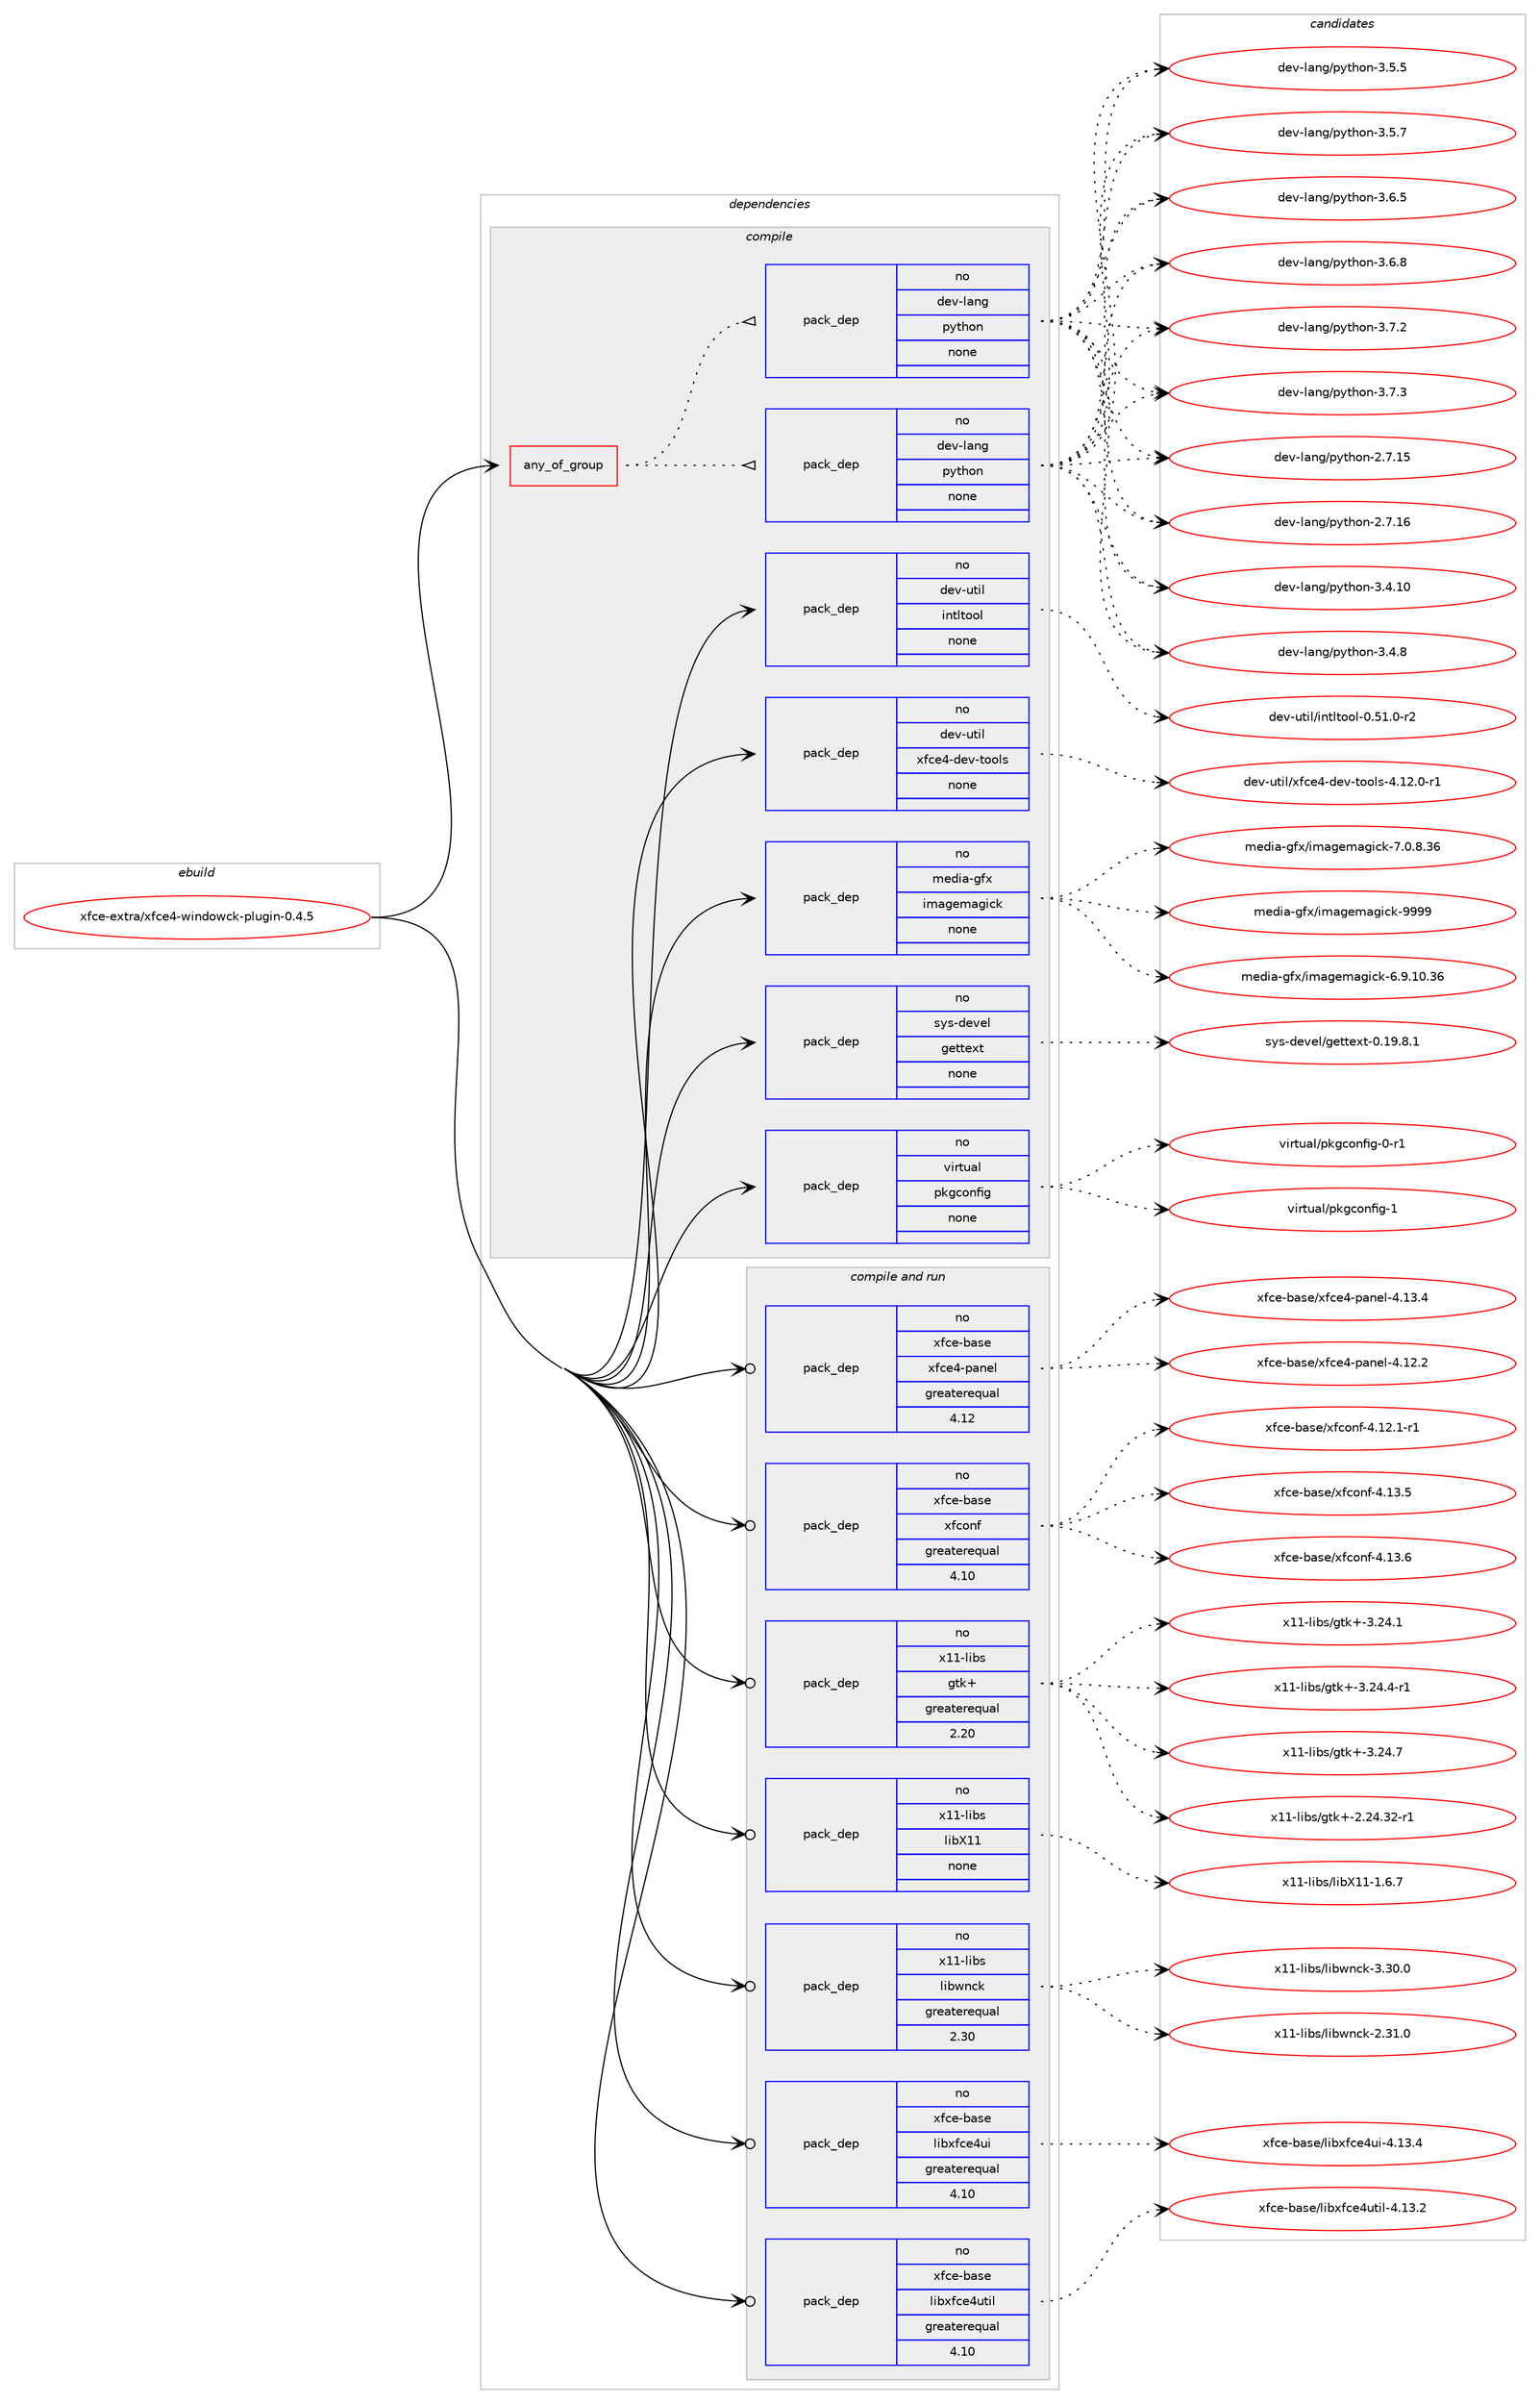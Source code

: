 digraph prolog {

# *************
# Graph options
# *************

newrank=true;
concentrate=true;
compound=true;
graph [rankdir=LR,fontname=Helvetica,fontsize=10,ranksep=1.5];#, ranksep=2.5, nodesep=0.2];
edge  [arrowhead=vee];
node  [fontname=Helvetica,fontsize=10];

# **********
# The ebuild
# **********

subgraph cluster_leftcol {
color=gray;
rank=same;
label=<<i>ebuild</i>>;
id [label="xfce-extra/xfce4-windowck-plugin-0.4.5", color=red, width=4, href="../xfce-extra/xfce4-windowck-plugin-0.4.5.svg"];
}

# ****************
# The dependencies
# ****************

subgraph cluster_midcol {
color=gray;
label=<<i>dependencies</i>>;
subgraph cluster_compile {
fillcolor="#eeeeee";
style=filled;
label=<<i>compile</i>>;
subgraph any16 {
dependency2072 [label=<<TABLE BORDER="0" CELLBORDER="1" CELLSPACING="0" CELLPADDING="4"><TR><TD CELLPADDING="10">any_of_group</TD></TR></TABLE>>, shape=none, color=red];subgraph pack1966 {
dependency2073 [label=<<TABLE BORDER="0" CELLBORDER="1" CELLSPACING="0" CELLPADDING="4" WIDTH="220"><TR><TD ROWSPAN="6" CELLPADDING="30">pack_dep</TD></TR><TR><TD WIDTH="110">no</TD></TR><TR><TD>dev-lang</TD></TR><TR><TD>python</TD></TR><TR><TD>none</TD></TR><TR><TD></TD></TR></TABLE>>, shape=none, color=blue];
}
dependency2072:e -> dependency2073:w [weight=20,style="dotted",arrowhead="oinv"];
subgraph pack1967 {
dependency2074 [label=<<TABLE BORDER="0" CELLBORDER="1" CELLSPACING="0" CELLPADDING="4" WIDTH="220"><TR><TD ROWSPAN="6" CELLPADDING="30">pack_dep</TD></TR><TR><TD WIDTH="110">no</TD></TR><TR><TD>dev-lang</TD></TR><TR><TD>python</TD></TR><TR><TD>none</TD></TR><TR><TD></TD></TR></TABLE>>, shape=none, color=blue];
}
dependency2072:e -> dependency2074:w [weight=20,style="dotted",arrowhead="oinv"];
}
id:e -> dependency2072:w [weight=20,style="solid",arrowhead="vee"];
subgraph pack1968 {
dependency2075 [label=<<TABLE BORDER="0" CELLBORDER="1" CELLSPACING="0" CELLPADDING="4" WIDTH="220"><TR><TD ROWSPAN="6" CELLPADDING="30">pack_dep</TD></TR><TR><TD WIDTH="110">no</TD></TR><TR><TD>dev-util</TD></TR><TR><TD>intltool</TD></TR><TR><TD>none</TD></TR><TR><TD></TD></TR></TABLE>>, shape=none, color=blue];
}
id:e -> dependency2075:w [weight=20,style="solid",arrowhead="vee"];
subgraph pack1969 {
dependency2076 [label=<<TABLE BORDER="0" CELLBORDER="1" CELLSPACING="0" CELLPADDING="4" WIDTH="220"><TR><TD ROWSPAN="6" CELLPADDING="30">pack_dep</TD></TR><TR><TD WIDTH="110">no</TD></TR><TR><TD>dev-util</TD></TR><TR><TD>xfce4-dev-tools</TD></TR><TR><TD>none</TD></TR><TR><TD></TD></TR></TABLE>>, shape=none, color=blue];
}
id:e -> dependency2076:w [weight=20,style="solid",arrowhead="vee"];
subgraph pack1970 {
dependency2077 [label=<<TABLE BORDER="0" CELLBORDER="1" CELLSPACING="0" CELLPADDING="4" WIDTH="220"><TR><TD ROWSPAN="6" CELLPADDING="30">pack_dep</TD></TR><TR><TD WIDTH="110">no</TD></TR><TR><TD>media-gfx</TD></TR><TR><TD>imagemagick</TD></TR><TR><TD>none</TD></TR><TR><TD></TD></TR></TABLE>>, shape=none, color=blue];
}
id:e -> dependency2077:w [weight=20,style="solid",arrowhead="vee"];
subgraph pack1971 {
dependency2078 [label=<<TABLE BORDER="0" CELLBORDER="1" CELLSPACING="0" CELLPADDING="4" WIDTH="220"><TR><TD ROWSPAN="6" CELLPADDING="30">pack_dep</TD></TR><TR><TD WIDTH="110">no</TD></TR><TR><TD>sys-devel</TD></TR><TR><TD>gettext</TD></TR><TR><TD>none</TD></TR><TR><TD></TD></TR></TABLE>>, shape=none, color=blue];
}
id:e -> dependency2078:w [weight=20,style="solid",arrowhead="vee"];
subgraph pack1972 {
dependency2079 [label=<<TABLE BORDER="0" CELLBORDER="1" CELLSPACING="0" CELLPADDING="4" WIDTH="220"><TR><TD ROWSPAN="6" CELLPADDING="30">pack_dep</TD></TR><TR><TD WIDTH="110">no</TD></TR><TR><TD>virtual</TD></TR><TR><TD>pkgconfig</TD></TR><TR><TD>none</TD></TR><TR><TD></TD></TR></TABLE>>, shape=none, color=blue];
}
id:e -> dependency2079:w [weight=20,style="solid",arrowhead="vee"];
}
subgraph cluster_compileandrun {
fillcolor="#eeeeee";
style=filled;
label=<<i>compile and run</i>>;
subgraph pack1973 {
dependency2080 [label=<<TABLE BORDER="0" CELLBORDER="1" CELLSPACING="0" CELLPADDING="4" WIDTH="220"><TR><TD ROWSPAN="6" CELLPADDING="30">pack_dep</TD></TR><TR><TD WIDTH="110">no</TD></TR><TR><TD>x11-libs</TD></TR><TR><TD>gtk+</TD></TR><TR><TD>greaterequal</TD></TR><TR><TD>2.20</TD></TR></TABLE>>, shape=none, color=blue];
}
id:e -> dependency2080:w [weight=20,style="solid",arrowhead="odotvee"];
subgraph pack1974 {
dependency2081 [label=<<TABLE BORDER="0" CELLBORDER="1" CELLSPACING="0" CELLPADDING="4" WIDTH="220"><TR><TD ROWSPAN="6" CELLPADDING="30">pack_dep</TD></TR><TR><TD WIDTH="110">no</TD></TR><TR><TD>x11-libs</TD></TR><TR><TD>libX11</TD></TR><TR><TD>none</TD></TR><TR><TD></TD></TR></TABLE>>, shape=none, color=blue];
}
id:e -> dependency2081:w [weight=20,style="solid",arrowhead="odotvee"];
subgraph pack1975 {
dependency2082 [label=<<TABLE BORDER="0" CELLBORDER="1" CELLSPACING="0" CELLPADDING="4" WIDTH="220"><TR><TD ROWSPAN="6" CELLPADDING="30">pack_dep</TD></TR><TR><TD WIDTH="110">no</TD></TR><TR><TD>x11-libs</TD></TR><TR><TD>libwnck</TD></TR><TR><TD>greaterequal</TD></TR><TR><TD>2.30</TD></TR></TABLE>>, shape=none, color=blue];
}
id:e -> dependency2082:w [weight=20,style="solid",arrowhead="odotvee"];
subgraph pack1976 {
dependency2083 [label=<<TABLE BORDER="0" CELLBORDER="1" CELLSPACING="0" CELLPADDING="4" WIDTH="220"><TR><TD ROWSPAN="6" CELLPADDING="30">pack_dep</TD></TR><TR><TD WIDTH="110">no</TD></TR><TR><TD>xfce-base</TD></TR><TR><TD>libxfce4ui</TD></TR><TR><TD>greaterequal</TD></TR><TR><TD>4.10</TD></TR></TABLE>>, shape=none, color=blue];
}
id:e -> dependency2083:w [weight=20,style="solid",arrowhead="odotvee"];
subgraph pack1977 {
dependency2084 [label=<<TABLE BORDER="0" CELLBORDER="1" CELLSPACING="0" CELLPADDING="4" WIDTH="220"><TR><TD ROWSPAN="6" CELLPADDING="30">pack_dep</TD></TR><TR><TD WIDTH="110">no</TD></TR><TR><TD>xfce-base</TD></TR><TR><TD>libxfce4util</TD></TR><TR><TD>greaterequal</TD></TR><TR><TD>4.10</TD></TR></TABLE>>, shape=none, color=blue];
}
id:e -> dependency2084:w [weight=20,style="solid",arrowhead="odotvee"];
subgraph pack1978 {
dependency2085 [label=<<TABLE BORDER="0" CELLBORDER="1" CELLSPACING="0" CELLPADDING="4" WIDTH="220"><TR><TD ROWSPAN="6" CELLPADDING="30">pack_dep</TD></TR><TR><TD WIDTH="110">no</TD></TR><TR><TD>xfce-base</TD></TR><TR><TD>xfce4-panel</TD></TR><TR><TD>greaterequal</TD></TR><TR><TD>4.12</TD></TR></TABLE>>, shape=none, color=blue];
}
id:e -> dependency2085:w [weight=20,style="solid",arrowhead="odotvee"];
subgraph pack1979 {
dependency2086 [label=<<TABLE BORDER="0" CELLBORDER="1" CELLSPACING="0" CELLPADDING="4" WIDTH="220"><TR><TD ROWSPAN="6" CELLPADDING="30">pack_dep</TD></TR><TR><TD WIDTH="110">no</TD></TR><TR><TD>xfce-base</TD></TR><TR><TD>xfconf</TD></TR><TR><TD>greaterequal</TD></TR><TR><TD>4.10</TD></TR></TABLE>>, shape=none, color=blue];
}
id:e -> dependency2086:w [weight=20,style="solid",arrowhead="odotvee"];
}
subgraph cluster_run {
fillcolor="#eeeeee";
style=filled;
label=<<i>run</i>>;
}
}

# **************
# The candidates
# **************

subgraph cluster_choices {
rank=same;
color=gray;
label=<<i>candidates</i>>;

subgraph choice1966 {
color=black;
nodesep=1;
choice10010111845108971101034711212111610411111045504655464953 [label="dev-lang/python-2.7.15", color=red, width=4,href="../dev-lang/python-2.7.15.svg"];
choice10010111845108971101034711212111610411111045504655464954 [label="dev-lang/python-2.7.16", color=red, width=4,href="../dev-lang/python-2.7.16.svg"];
choice10010111845108971101034711212111610411111045514652464948 [label="dev-lang/python-3.4.10", color=red, width=4,href="../dev-lang/python-3.4.10.svg"];
choice100101118451089711010347112121116104111110455146524656 [label="dev-lang/python-3.4.8", color=red, width=4,href="../dev-lang/python-3.4.8.svg"];
choice100101118451089711010347112121116104111110455146534653 [label="dev-lang/python-3.5.5", color=red, width=4,href="../dev-lang/python-3.5.5.svg"];
choice100101118451089711010347112121116104111110455146534655 [label="dev-lang/python-3.5.7", color=red, width=4,href="../dev-lang/python-3.5.7.svg"];
choice100101118451089711010347112121116104111110455146544653 [label="dev-lang/python-3.6.5", color=red, width=4,href="../dev-lang/python-3.6.5.svg"];
choice100101118451089711010347112121116104111110455146544656 [label="dev-lang/python-3.6.8", color=red, width=4,href="../dev-lang/python-3.6.8.svg"];
choice100101118451089711010347112121116104111110455146554650 [label="dev-lang/python-3.7.2", color=red, width=4,href="../dev-lang/python-3.7.2.svg"];
choice100101118451089711010347112121116104111110455146554651 [label="dev-lang/python-3.7.3", color=red, width=4,href="../dev-lang/python-3.7.3.svg"];
dependency2073:e -> choice10010111845108971101034711212111610411111045504655464953:w [style=dotted,weight="100"];
dependency2073:e -> choice10010111845108971101034711212111610411111045504655464954:w [style=dotted,weight="100"];
dependency2073:e -> choice10010111845108971101034711212111610411111045514652464948:w [style=dotted,weight="100"];
dependency2073:e -> choice100101118451089711010347112121116104111110455146524656:w [style=dotted,weight="100"];
dependency2073:e -> choice100101118451089711010347112121116104111110455146534653:w [style=dotted,weight="100"];
dependency2073:e -> choice100101118451089711010347112121116104111110455146534655:w [style=dotted,weight="100"];
dependency2073:e -> choice100101118451089711010347112121116104111110455146544653:w [style=dotted,weight="100"];
dependency2073:e -> choice100101118451089711010347112121116104111110455146544656:w [style=dotted,weight="100"];
dependency2073:e -> choice100101118451089711010347112121116104111110455146554650:w [style=dotted,weight="100"];
dependency2073:e -> choice100101118451089711010347112121116104111110455146554651:w [style=dotted,weight="100"];
}
subgraph choice1967 {
color=black;
nodesep=1;
choice10010111845108971101034711212111610411111045504655464953 [label="dev-lang/python-2.7.15", color=red, width=4,href="../dev-lang/python-2.7.15.svg"];
choice10010111845108971101034711212111610411111045504655464954 [label="dev-lang/python-2.7.16", color=red, width=4,href="../dev-lang/python-2.7.16.svg"];
choice10010111845108971101034711212111610411111045514652464948 [label="dev-lang/python-3.4.10", color=red, width=4,href="../dev-lang/python-3.4.10.svg"];
choice100101118451089711010347112121116104111110455146524656 [label="dev-lang/python-3.4.8", color=red, width=4,href="../dev-lang/python-3.4.8.svg"];
choice100101118451089711010347112121116104111110455146534653 [label="dev-lang/python-3.5.5", color=red, width=4,href="../dev-lang/python-3.5.5.svg"];
choice100101118451089711010347112121116104111110455146534655 [label="dev-lang/python-3.5.7", color=red, width=4,href="../dev-lang/python-3.5.7.svg"];
choice100101118451089711010347112121116104111110455146544653 [label="dev-lang/python-3.6.5", color=red, width=4,href="../dev-lang/python-3.6.5.svg"];
choice100101118451089711010347112121116104111110455146544656 [label="dev-lang/python-3.6.8", color=red, width=4,href="../dev-lang/python-3.6.8.svg"];
choice100101118451089711010347112121116104111110455146554650 [label="dev-lang/python-3.7.2", color=red, width=4,href="../dev-lang/python-3.7.2.svg"];
choice100101118451089711010347112121116104111110455146554651 [label="dev-lang/python-3.7.3", color=red, width=4,href="../dev-lang/python-3.7.3.svg"];
dependency2074:e -> choice10010111845108971101034711212111610411111045504655464953:w [style=dotted,weight="100"];
dependency2074:e -> choice10010111845108971101034711212111610411111045504655464954:w [style=dotted,weight="100"];
dependency2074:e -> choice10010111845108971101034711212111610411111045514652464948:w [style=dotted,weight="100"];
dependency2074:e -> choice100101118451089711010347112121116104111110455146524656:w [style=dotted,weight="100"];
dependency2074:e -> choice100101118451089711010347112121116104111110455146534653:w [style=dotted,weight="100"];
dependency2074:e -> choice100101118451089711010347112121116104111110455146534655:w [style=dotted,weight="100"];
dependency2074:e -> choice100101118451089711010347112121116104111110455146544653:w [style=dotted,weight="100"];
dependency2074:e -> choice100101118451089711010347112121116104111110455146544656:w [style=dotted,weight="100"];
dependency2074:e -> choice100101118451089711010347112121116104111110455146554650:w [style=dotted,weight="100"];
dependency2074:e -> choice100101118451089711010347112121116104111110455146554651:w [style=dotted,weight="100"];
}
subgraph choice1968 {
color=black;
nodesep=1;
choice1001011184511711610510847105110116108116111111108454846534946484511450 [label="dev-util/intltool-0.51.0-r2", color=red, width=4,href="../dev-util/intltool-0.51.0-r2.svg"];
dependency2075:e -> choice1001011184511711610510847105110116108116111111108454846534946484511450:w [style=dotted,weight="100"];
}
subgraph choice1969 {
color=black;
nodesep=1;
choice100101118451171161051084712010299101524510010111845116111111108115455246495046484511449 [label="dev-util/xfce4-dev-tools-4.12.0-r1", color=red, width=4,href="../dev-util/xfce4-dev-tools-4.12.0-r1.svg"];
dependency2076:e -> choice100101118451171161051084712010299101524510010111845116111111108115455246495046484511449:w [style=dotted,weight="100"];
}
subgraph choice1970 {
color=black;
nodesep=1;
choice10910110010597451031021204710510997103101109971031059910745544657464948465154 [label="media-gfx/imagemagick-6.9.10.36", color=red, width=4,href="../media-gfx/imagemagick-6.9.10.36.svg"];
choice109101100105974510310212047105109971031011099710310599107455546484656465154 [label="media-gfx/imagemagick-7.0.8.36", color=red, width=4,href="../media-gfx/imagemagick-7.0.8.36.svg"];
choice1091011001059745103102120471051099710310110997103105991074557575757 [label="media-gfx/imagemagick-9999", color=red, width=4,href="../media-gfx/imagemagick-9999.svg"];
dependency2077:e -> choice10910110010597451031021204710510997103101109971031059910745544657464948465154:w [style=dotted,weight="100"];
dependency2077:e -> choice109101100105974510310212047105109971031011099710310599107455546484656465154:w [style=dotted,weight="100"];
dependency2077:e -> choice1091011001059745103102120471051099710310110997103105991074557575757:w [style=dotted,weight="100"];
}
subgraph choice1971 {
color=black;
nodesep=1;
choice1151211154510010111810110847103101116116101120116454846495746564649 [label="sys-devel/gettext-0.19.8.1", color=red, width=4,href="../sys-devel/gettext-0.19.8.1.svg"];
dependency2078:e -> choice1151211154510010111810110847103101116116101120116454846495746564649:w [style=dotted,weight="100"];
}
subgraph choice1972 {
color=black;
nodesep=1;
choice11810511411611797108471121071039911111010210510345484511449 [label="virtual/pkgconfig-0-r1", color=red, width=4,href="../virtual/pkgconfig-0-r1.svg"];
choice1181051141161179710847112107103991111101021051034549 [label="virtual/pkgconfig-1", color=red, width=4,href="../virtual/pkgconfig-1.svg"];
dependency2079:e -> choice11810511411611797108471121071039911111010210510345484511449:w [style=dotted,weight="100"];
dependency2079:e -> choice1181051141161179710847112107103991111101021051034549:w [style=dotted,weight="100"];
}
subgraph choice1973 {
color=black;
nodesep=1;
choice12049494510810598115471031161074345504650524651504511449 [label="x11-libs/gtk+-2.24.32-r1", color=red, width=4,href="../x11-libs/gtk+-2.24.32-r1.svg"];
choice12049494510810598115471031161074345514650524649 [label="x11-libs/gtk+-3.24.1", color=red, width=4,href="../x11-libs/gtk+-3.24.1.svg"];
choice120494945108105981154710311610743455146505246524511449 [label="x11-libs/gtk+-3.24.4-r1", color=red, width=4,href="../x11-libs/gtk+-3.24.4-r1.svg"];
choice12049494510810598115471031161074345514650524655 [label="x11-libs/gtk+-3.24.7", color=red, width=4,href="../x11-libs/gtk+-3.24.7.svg"];
dependency2080:e -> choice12049494510810598115471031161074345504650524651504511449:w [style=dotted,weight="100"];
dependency2080:e -> choice12049494510810598115471031161074345514650524649:w [style=dotted,weight="100"];
dependency2080:e -> choice120494945108105981154710311610743455146505246524511449:w [style=dotted,weight="100"];
dependency2080:e -> choice12049494510810598115471031161074345514650524655:w [style=dotted,weight="100"];
}
subgraph choice1974 {
color=black;
nodesep=1;
choice120494945108105981154710810598884949454946544655 [label="x11-libs/libX11-1.6.7", color=red, width=4,href="../x11-libs/libX11-1.6.7.svg"];
dependency2081:e -> choice120494945108105981154710810598884949454946544655:w [style=dotted,weight="100"];
}
subgraph choice1975 {
color=black;
nodesep=1;
choice1204949451081059811547108105981191109910745504651494648 [label="x11-libs/libwnck-2.31.0", color=red, width=4,href="../x11-libs/libwnck-2.31.0.svg"];
choice1204949451081059811547108105981191109910745514651484648 [label="x11-libs/libwnck-3.30.0", color=red, width=4,href="../x11-libs/libwnck-3.30.0.svg"];
dependency2082:e -> choice1204949451081059811547108105981191109910745504651494648:w [style=dotted,weight="100"];
dependency2082:e -> choice1204949451081059811547108105981191109910745514651484648:w [style=dotted,weight="100"];
}
subgraph choice1976 {
color=black;
nodesep=1;
choice120102991014598971151014710810598120102991015211710545524649514652 [label="xfce-base/libxfce4ui-4.13.4", color=red, width=4,href="../xfce-base/libxfce4ui-4.13.4.svg"];
dependency2083:e -> choice120102991014598971151014710810598120102991015211710545524649514652:w [style=dotted,weight="100"];
}
subgraph choice1977 {
color=black;
nodesep=1;
choice120102991014598971151014710810598120102991015211711610510845524649514650 [label="xfce-base/libxfce4util-4.13.2", color=red, width=4,href="../xfce-base/libxfce4util-4.13.2.svg"];
dependency2084:e -> choice120102991014598971151014710810598120102991015211711610510845524649514650:w [style=dotted,weight="100"];
}
subgraph choice1978 {
color=black;
nodesep=1;
choice12010299101459897115101471201029910152451129711010110845524649504650 [label="xfce-base/xfce4-panel-4.12.2", color=red, width=4,href="../xfce-base/xfce4-panel-4.12.2.svg"];
choice12010299101459897115101471201029910152451129711010110845524649514652 [label="xfce-base/xfce4-panel-4.13.4", color=red, width=4,href="../xfce-base/xfce4-panel-4.13.4.svg"];
dependency2085:e -> choice12010299101459897115101471201029910152451129711010110845524649504650:w [style=dotted,weight="100"];
dependency2085:e -> choice12010299101459897115101471201029910152451129711010110845524649514652:w [style=dotted,weight="100"];
}
subgraph choice1979 {
color=black;
nodesep=1;
choice120102991014598971151014712010299111110102455246495046494511449 [label="xfce-base/xfconf-4.12.1-r1", color=red, width=4,href="../xfce-base/xfconf-4.12.1-r1.svg"];
choice12010299101459897115101471201029911111010245524649514653 [label="xfce-base/xfconf-4.13.5", color=red, width=4,href="../xfce-base/xfconf-4.13.5.svg"];
choice12010299101459897115101471201029911111010245524649514654 [label="xfce-base/xfconf-4.13.6", color=red, width=4,href="../xfce-base/xfconf-4.13.6.svg"];
dependency2086:e -> choice120102991014598971151014712010299111110102455246495046494511449:w [style=dotted,weight="100"];
dependency2086:e -> choice12010299101459897115101471201029911111010245524649514653:w [style=dotted,weight="100"];
dependency2086:e -> choice12010299101459897115101471201029911111010245524649514654:w [style=dotted,weight="100"];
}
}

}
